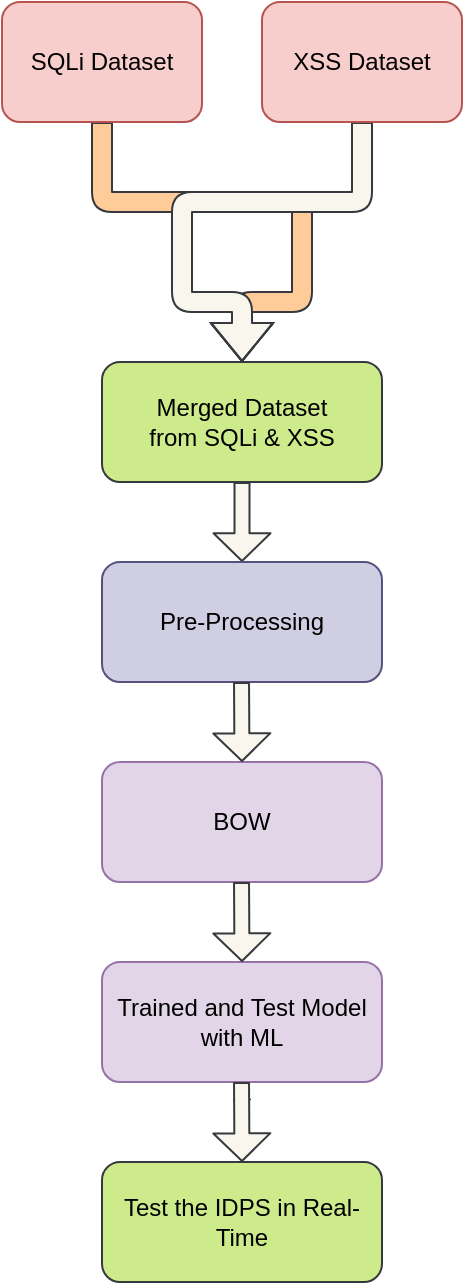 <mxfile>
    <diagram id="TFNXv4I34hWf055LzY64" name="Page-1">
        <mxGraphModel dx="891" dy="804" grid="1" gridSize="10" guides="1" tooltips="1" connect="1" arrows="1" fold="1" page="1" pageScale="1" pageWidth="827" pageHeight="1169" math="0" shadow="0">
            <root>
                <mxCell id="0"/>
                <mxCell id="1" parent="0"/>
                <mxCell id="20" style="edgeStyle=orthogonalEdgeStyle;curved=1;html=1;entryX=0.5;entryY=0;entryDx=0;entryDy=0;exitX=0.5;exitY=1;exitDx=0;exitDy=0;fontSize=12;strokeWidth=1;strokeColor=#36393d;shape=flexArrow;fillColor=#ffcc99;" parent="1" source="2" target="5" edge="1">
                    <mxGeometry relative="1" as="geometry">
                        <Array as="points">
                            <mxPoint x="220" y="130"/>
                            <mxPoint x="320" y="130"/>
                            <mxPoint x="320" y="180"/>
                            <mxPoint x="290" y="180"/>
                        </Array>
                    </mxGeometry>
                </mxCell>
                <mxCell id="2" value="SQLi Dataset" style="rounded=1;whiteSpace=wrap;html=1;fillColor=#f8cecc;strokeColor=#b85450;fontColor=#000000;" parent="1" vertex="1">
                    <mxGeometry x="170" y="30" width="100" height="60" as="geometry"/>
                </mxCell>
                <mxCell id="21" style="edgeStyle=orthogonalEdgeStyle;curved=1;html=1;entryX=0.5;entryY=0;entryDx=0;entryDy=0;exitX=0.5;exitY=1;exitDx=0;exitDy=0;strokeWidth=1;strokeColor=#36393d;shape=flexArrow;fillColor=#f9f7ed;" parent="1" source="3" target="5" edge="1">
                    <mxGeometry relative="1" as="geometry">
                        <Array as="points">
                            <mxPoint x="350" y="130"/>
                            <mxPoint x="260" y="130"/>
                            <mxPoint x="260" y="180"/>
                            <mxPoint x="290" y="180"/>
                        </Array>
                    </mxGeometry>
                </mxCell>
                <mxCell id="3" value="XSS Dataset" style="rounded=1;whiteSpace=wrap;html=1;fillColor=#f8cecc;strokeColor=#b85450;fontColor=#000000;" parent="1" vertex="1">
                    <mxGeometry x="300" y="30" width="100" height="60" as="geometry"/>
                </mxCell>
                <mxCell id="10" style="edgeStyle=none;html=1;strokeColor=#36393d;strokeWidth=1;shape=flexArrow;fillColor=#f9f7ed;width=7.5;endSize=4.278;" parent="1" source="5" edge="1">
                    <mxGeometry relative="1" as="geometry">
                        <mxPoint x="290" y="310" as="targetPoint"/>
                    </mxGeometry>
                </mxCell>
                <mxCell id="5" value="Merged Dataset&lt;br&gt;from SQLi &amp;amp; XSS" style="rounded=1;whiteSpace=wrap;html=1;fillColor=#cdeb8b;strokeColor=#36393d;fontColor=#000000;" parent="1" vertex="1">
                    <mxGeometry x="220" y="210" width="140" height="60" as="geometry"/>
                </mxCell>
                <mxCell id="9" value="Pre-Processing" style="rounded=1;whiteSpace=wrap;html=1;fillColor=#d0cee2;strokeColor=#56517e;fontColor=#000000;" parent="1" vertex="1">
                    <mxGeometry x="220" y="310" width="140" height="60" as="geometry"/>
                </mxCell>
                <mxCell id="11" value="BOW" style="rounded=1;whiteSpace=wrap;html=1;fillColor=#e1d5e7;strokeColor=#9673a6;fontColor=#000000;" parent="1" vertex="1">
                    <mxGeometry x="220" y="410" width="140" height="60" as="geometry"/>
                </mxCell>
                <mxCell id="13" value="Trained and Test Model with ML" style="rounded=1;whiteSpace=wrap;html=1;fillColor=#e1d5e7;strokeColor=#9673a6;fontColor=#000000;" parent="1" vertex="1">
                    <mxGeometry x="220" y="510" width="140" height="60" as="geometry"/>
                </mxCell>
                <mxCell id="30" value="" style="edgeStyle=none;html=1;fontColor=#000000;" edge="1" parent="1" source="17" target="13">
                    <mxGeometry relative="1" as="geometry"/>
                </mxCell>
                <mxCell id="17" value="Test the IDPS in Real-Time" style="rounded=1;whiteSpace=wrap;html=1;fillColor=#cdeb8b;strokeColor=#36393d;fontColor=#000000;" parent="1" vertex="1">
                    <mxGeometry x="220" y="610" width="140" height="60" as="geometry"/>
                </mxCell>
                <mxCell id="27" style="edgeStyle=none;html=1;strokeColor=#36393d;strokeWidth=1;shape=flexArrow;fillColor=#f9f7ed;width=7.5;endSize=4.278;" parent="1" edge="1">
                    <mxGeometry relative="1" as="geometry">
                        <mxPoint x="289.76" y="370" as="sourcePoint"/>
                        <mxPoint x="290" y="410" as="targetPoint"/>
                    </mxGeometry>
                </mxCell>
                <mxCell id="28" style="edgeStyle=none;html=1;strokeColor=#36393d;strokeWidth=1;shape=flexArrow;fillColor=#f9f7ed;width=7.5;endSize=4.278;" parent="1" edge="1">
                    <mxGeometry relative="1" as="geometry">
                        <mxPoint x="289.76" y="470" as="sourcePoint"/>
                        <mxPoint x="290" y="510" as="targetPoint"/>
                    </mxGeometry>
                </mxCell>
                <mxCell id="29" style="edgeStyle=none;html=1;strokeColor=#36393d;strokeWidth=1;shape=flexArrow;fillColor=#f9f7ed;width=7.5;endSize=4.278;" parent="1" edge="1">
                    <mxGeometry relative="1" as="geometry">
                        <mxPoint x="289.76" y="570" as="sourcePoint"/>
                        <mxPoint x="290" y="610" as="targetPoint"/>
                    </mxGeometry>
                </mxCell>
            </root>
        </mxGraphModel>
    </diagram>
</mxfile>